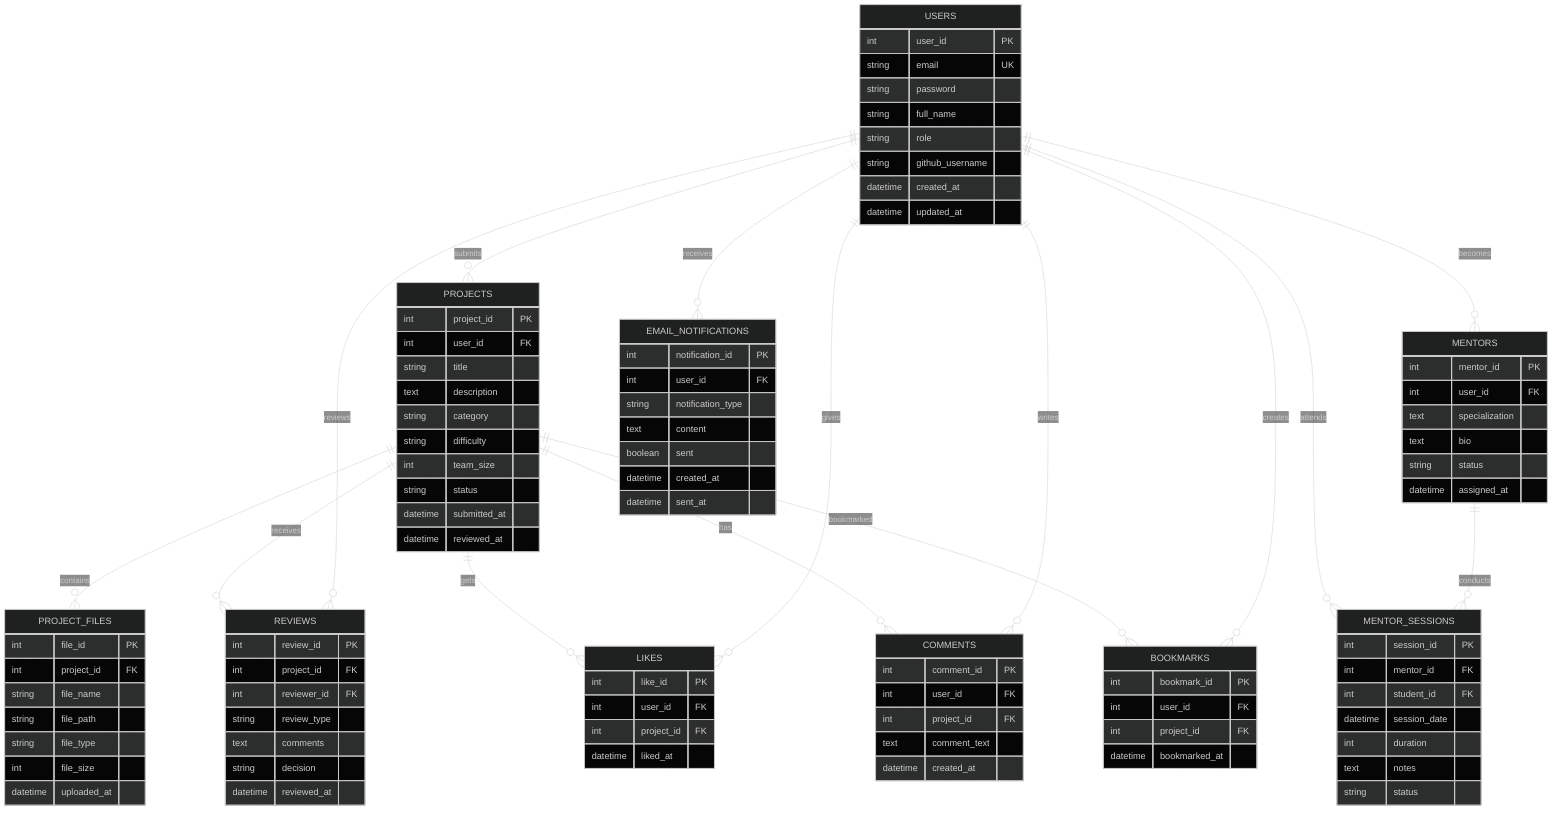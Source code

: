 %%{init: {
  'theme': 'dark',
  'themeVariables': {
    'primaryColor': '#4CAF50',
    'primaryTextColor': '#FFFFFF',
    'primaryBorderColor': '#81C784'
  }
}}%%

erDiagram
    USERS {
        int user_id PK
        string email UK
        string password
        string full_name
        string role
        string github_username
        datetime created_at
        datetime updated_at
    }
    
    PROJECTS {
        int project_id PK
        int user_id FK
        string title
        text description
        string category
        string difficulty
        int team_size
        string status
        datetime submitted_at
        datetime reviewed_at
    }
    
    PROJECT_FILES {
        int file_id PK
        int project_id FK
        string file_name
        string file_path
        string file_type
        int file_size
        datetime uploaded_at
    }
    
    REVIEWS {
        int review_id PK
        int project_id FK
        int reviewer_id FK
        string review_type
        text comments
        string decision
        datetime reviewed_at
    }
    
    MENTORS {
        int mentor_id PK
        int user_id FK
        text specialization
        text bio
        string status
        datetime assigned_at
    }
    
    MENTOR_SESSIONS {
        int session_id PK
        int mentor_id FK
        int student_id FK
        datetime session_date
        int duration
        text notes
        string status
    }
    
    LIKES {
        int like_id PK
        int user_id FK
        int project_id FK
        datetime liked_at
    }
    
    COMMENTS {
        int comment_id PK
        int user_id FK
        int project_id FK
        text comment_text
        datetime created_at
    }
    
    BOOKMARKS {
        int bookmark_id PK
        int user_id FK
        int project_id FK
        datetime bookmarked_at
    }
    
    EMAIL_NOTIFICATIONS {
        int notification_id PK
        int user_id FK
        string notification_type
        text content
        boolean sent
        datetime created_at
        datetime sent_at
    }

    USERS ||--o{ PROJECTS : submits
    USERS ||--o{ REVIEWS : reviews
    USERS ||--o{ MENTORS : becomes
    USERS ||--o{ LIKES : gives
    USERS ||--o{ COMMENTS : writes
    USERS ||--o{ BOOKMARKS : creates
    USERS ||--o{ EMAIL_NOTIFICATIONS : receives
    
    PROJECTS ||--o{ PROJECT_FILES : contains
    PROJECTS ||--o{ REVIEWS : receives
    PROJECTS ||--o{ LIKES : gets
    PROJECTS ||--o{ COMMENTS : has
    PROJECTS ||--o{ BOOKMARKS : bookmarked
    
    MENTORS ||--o{ MENTOR_SESSIONS : conducts
    USERS ||--o{ MENTOR_SESSIONS : attends